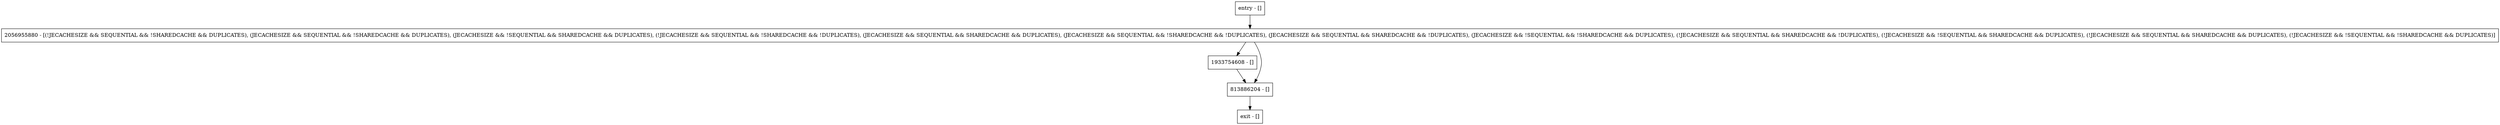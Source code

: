 digraph subtractFromMemoryBudget {
node [shape=record];
entry [label="entry - []"];
exit [label="exit - []"];
1933754608 [label="1933754608 - []"];
2056955880 [label="2056955880 - [(!JECACHESIZE && SEQUENTIAL && !SHAREDCACHE && DUPLICATES), (JECACHESIZE && SEQUENTIAL && !SHAREDCACHE && DUPLICATES), (JECACHESIZE && !SEQUENTIAL && SHAREDCACHE && DUPLICATES), (!JECACHESIZE && SEQUENTIAL && !SHAREDCACHE && !DUPLICATES), (JECACHESIZE && SEQUENTIAL && SHAREDCACHE && DUPLICATES), (JECACHESIZE && SEQUENTIAL && !SHAREDCACHE && !DUPLICATES), (JECACHESIZE && SEQUENTIAL && SHAREDCACHE && !DUPLICATES), (JECACHESIZE && !SEQUENTIAL && !SHAREDCACHE && DUPLICATES), (!JECACHESIZE && SEQUENTIAL && SHAREDCACHE && !DUPLICATES), (!JECACHESIZE && !SEQUENTIAL && SHAREDCACHE && DUPLICATES), (!JECACHESIZE && SEQUENTIAL && SHAREDCACHE && DUPLICATES), (!JECACHESIZE && !SEQUENTIAL && !SHAREDCACHE && DUPLICATES)]"];
813886204 [label="813886204 - []"];
entry;
exit;
entry -> 2056955880;
1933754608 -> 813886204;
2056955880 -> 1933754608;
2056955880 -> 813886204;
813886204 -> exit;
}
